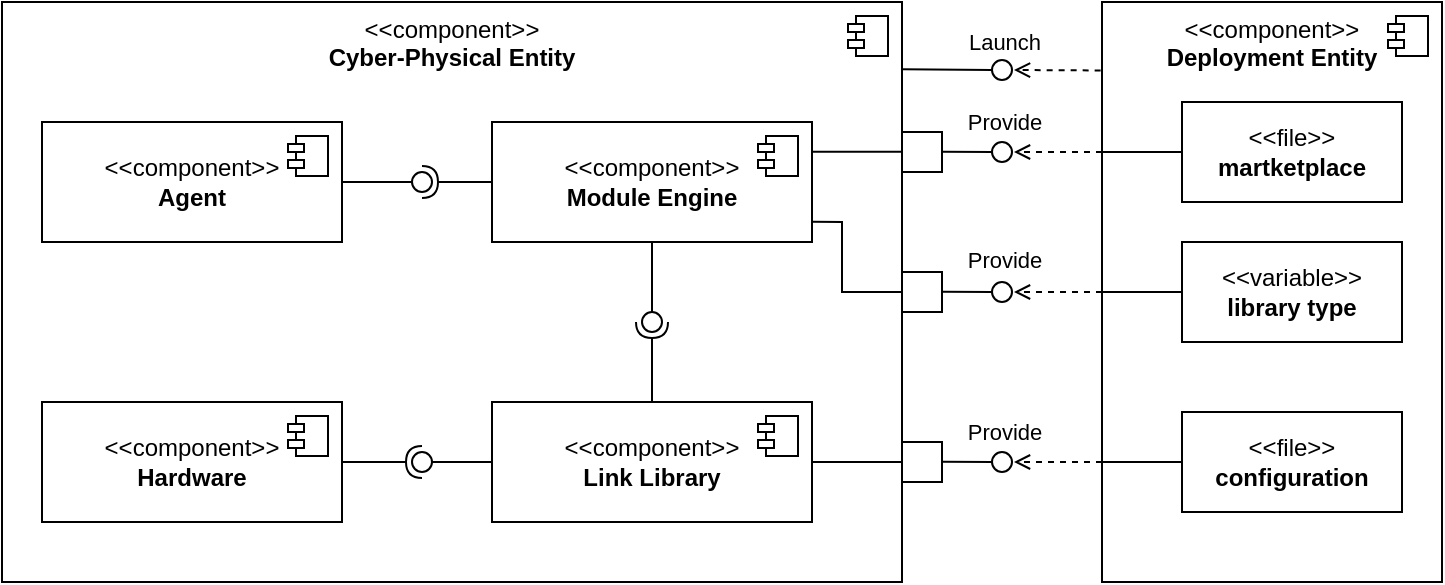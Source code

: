 <mxfile version="24.7.5">
  <diagram name="Page-1" id="5f0bae14-7c28-e335-631c-24af17079c00">
    <mxGraphModel dx="818" dy="478" grid="1" gridSize="10" guides="1" tooltips="1" connect="1" arrows="1" fold="1" page="1" pageScale="1" pageWidth="1100" pageHeight="850" background="none" math="0" shadow="0">
      <root>
        <mxCell id="0" />
        <mxCell id="1" parent="0" />
        <mxCell id="QRVDu110Z_ymX3Lmmi8w-39" value="&amp;lt;&amp;lt;component&amp;gt;&amp;gt;&lt;br&gt;&lt;b&gt;Deployment Entity&lt;/b&gt;" style="html=1;dropTarget=0;whiteSpace=wrap;horizontal=1;verticalAlign=top;" vertex="1" parent="1">
          <mxGeometry x="560" y="20" width="170" height="290" as="geometry" />
        </mxCell>
        <mxCell id="QRVDu110Z_ymX3Lmmi8w-40" value="" style="shape=module;jettyWidth=8;jettyHeight=4;" vertex="1" parent="QRVDu110Z_ymX3Lmmi8w-39">
          <mxGeometry x="1" width="20" height="20" relative="1" as="geometry">
            <mxPoint x="-27" y="7" as="offset" />
          </mxGeometry>
        </mxCell>
        <mxCell id="QRVDu110Z_ymX3Lmmi8w-8" value="&amp;lt;&amp;lt;component&amp;gt;&amp;gt;&lt;br&gt;&lt;b&gt;Cyber-Physical Entity&lt;/b&gt;" style="html=1;dropTarget=0;whiteSpace=wrap;verticalAlign=top;" vertex="1" parent="1">
          <mxGeometry x="10" y="20" width="450" height="290" as="geometry" />
        </mxCell>
        <mxCell id="QRVDu110Z_ymX3Lmmi8w-9" value="" style="shape=module;jettyWidth=8;jettyHeight=4;" vertex="1" parent="QRVDu110Z_ymX3Lmmi8w-8">
          <mxGeometry x="1" width="20" height="20" relative="1" as="geometry">
            <mxPoint x="-27" y="7" as="offset" />
          </mxGeometry>
        </mxCell>
        <mxCell id="QRVDu110Z_ymX3Lmmi8w-5" value="" style="rounded=0;orthogonalLoop=1;jettySize=auto;html=1;endArrow=halfCircle;endFill=0;endSize=6;strokeWidth=1;sketch=0;exitX=0;exitY=0.5;exitDx=0;exitDy=0;" edge="1" parent="1" source="QRVDu110Z_ymX3Lmmi8w-12">
          <mxGeometry relative="1" as="geometry">
            <mxPoint x="359.95" y="110.16" as="sourcePoint" />
            <mxPoint x="220" y="110" as="targetPoint" />
          </mxGeometry>
        </mxCell>
        <mxCell id="QRVDu110Z_ymX3Lmmi8w-6" value="" style="rounded=0;orthogonalLoop=1;jettySize=auto;html=1;endArrow=oval;endFill=0;sketch=0;sourcePerimeterSpacing=0;targetPerimeterSpacing=0;endSize=10;exitX=1;exitY=0.5;exitDx=0;exitDy=0;" edge="1" parent="1" source="QRVDu110Z_ymX3Lmmi8w-23">
          <mxGeometry relative="1" as="geometry">
            <mxPoint x="190" y="275" as="sourcePoint" />
            <mxPoint x="220" y="110" as="targetPoint" />
          </mxGeometry>
        </mxCell>
        <mxCell id="QRVDu110Z_ymX3Lmmi8w-7" value="" style="ellipse;whiteSpace=wrap;html=1;align=center;aspect=fixed;fillColor=none;strokeColor=none;resizable=0;perimeter=centerPerimeter;rotatable=0;allowArrows=0;points=[];outlineConnect=1;" vertex="1" parent="1">
          <mxGeometry x="215" y="260" width="10" height="10" as="geometry" />
        </mxCell>
        <mxCell id="QRVDu110Z_ymX3Lmmi8w-12" value="&amp;lt;&amp;lt;component&amp;gt;&amp;gt;&lt;br&gt;&lt;div&gt;&lt;b&gt;Module Engine&lt;/b&gt;&lt;/div&gt;" style="html=1;dropTarget=0;whiteSpace=wrap;" vertex="1" parent="1">
          <mxGeometry x="255" y="80" width="160" height="60" as="geometry" />
        </mxCell>
        <mxCell id="QRVDu110Z_ymX3Lmmi8w-13" value="" style="shape=module;jettyWidth=8;jettyHeight=4;" vertex="1" parent="QRVDu110Z_ymX3Lmmi8w-12">
          <mxGeometry x="1" width="20" height="20" relative="1" as="geometry">
            <mxPoint x="-27" y="7" as="offset" />
          </mxGeometry>
        </mxCell>
        <mxCell id="QRVDu110Z_ymX3Lmmi8w-14" value="&amp;lt;&amp;lt;component&amp;gt;&amp;gt;&lt;br&gt;&lt;b&gt;Link Library&lt;/b&gt;" style="html=1;dropTarget=0;whiteSpace=wrap;" vertex="1" parent="1">
          <mxGeometry x="255" y="220" width="160" height="60" as="geometry" />
        </mxCell>
        <mxCell id="QRVDu110Z_ymX3Lmmi8w-15" value="" style="shape=module;jettyWidth=8;jettyHeight=4;" vertex="1" parent="QRVDu110Z_ymX3Lmmi8w-14">
          <mxGeometry x="1" width="20" height="20" relative="1" as="geometry">
            <mxPoint x="-27" y="7" as="offset" />
          </mxGeometry>
        </mxCell>
        <mxCell id="QRVDu110Z_ymX3Lmmi8w-16" value="" style="rounded=0;orthogonalLoop=1;jettySize=auto;html=1;endArrow=halfCircle;endFill=0;endSize=6;strokeWidth=1;sketch=0;exitX=0.5;exitY=0;exitDx=0;exitDy=0;" edge="1" parent="1" source="QRVDu110Z_ymX3Lmmi8w-14">
          <mxGeometry relative="1" as="geometry">
            <mxPoint x="270" y="505" as="sourcePoint" />
            <mxPoint x="335" y="180" as="targetPoint" />
          </mxGeometry>
        </mxCell>
        <mxCell id="QRVDu110Z_ymX3Lmmi8w-17" value="" style="rounded=0;orthogonalLoop=1;jettySize=auto;html=1;endArrow=oval;endFill=0;sketch=0;sourcePerimeterSpacing=0;targetPerimeterSpacing=0;endSize=10;exitX=0.5;exitY=1;exitDx=0;exitDy=0;" edge="1" parent="1" source="QRVDu110Z_ymX3Lmmi8w-12">
          <mxGeometry relative="1" as="geometry">
            <mxPoint x="230" y="505" as="sourcePoint" />
            <mxPoint x="335" y="180" as="targetPoint" />
          </mxGeometry>
        </mxCell>
        <mxCell id="QRVDu110Z_ymX3Lmmi8w-19" value="&amp;lt;&amp;lt;component&amp;gt;&amp;gt;&lt;br&gt;&lt;b&gt;Hardware&lt;/b&gt;" style="html=1;dropTarget=0;whiteSpace=wrap;" vertex="1" parent="1">
          <mxGeometry x="30" y="220" width="150" height="60" as="geometry" />
        </mxCell>
        <mxCell id="QRVDu110Z_ymX3Lmmi8w-20" value="" style="shape=module;jettyWidth=8;jettyHeight=4;" vertex="1" parent="QRVDu110Z_ymX3Lmmi8w-19">
          <mxGeometry x="1" width="20" height="20" relative="1" as="geometry">
            <mxPoint x="-27" y="7" as="offset" />
          </mxGeometry>
        </mxCell>
        <mxCell id="QRVDu110Z_ymX3Lmmi8w-21" value="" style="rounded=0;orthogonalLoop=1;jettySize=auto;html=1;endArrow=oval;endFill=0;sketch=0;sourcePerimeterSpacing=0;targetPerimeterSpacing=0;endSize=10;exitX=0;exitY=0.5;exitDx=0;exitDy=0;" edge="1" parent="1" source="QRVDu110Z_ymX3Lmmi8w-14">
          <mxGeometry relative="1" as="geometry">
            <mxPoint x="140" y="80" as="sourcePoint" />
            <mxPoint x="220" y="250" as="targetPoint" />
          </mxGeometry>
        </mxCell>
        <mxCell id="QRVDu110Z_ymX3Lmmi8w-22" value="" style="rounded=0;orthogonalLoop=1;jettySize=auto;html=1;endArrow=halfCircle;endFill=0;endSize=6;strokeWidth=1;sketch=0;exitX=1;exitY=0.5;exitDx=0;exitDy=0;" edge="1" parent="1" source="QRVDu110Z_ymX3Lmmi8w-19">
          <mxGeometry relative="1" as="geometry">
            <mxPoint x="310" y="80" as="sourcePoint" />
            <mxPoint x="220" y="250" as="targetPoint" />
          </mxGeometry>
        </mxCell>
        <mxCell id="QRVDu110Z_ymX3Lmmi8w-23" value="&amp;lt;&amp;lt;component&amp;gt;&amp;gt;&lt;br&gt;&lt;b&gt;Agent&lt;/b&gt;" style="html=1;dropTarget=0;whiteSpace=wrap;" vertex="1" parent="1">
          <mxGeometry x="30" y="80" width="150" height="60" as="geometry" />
        </mxCell>
        <mxCell id="QRVDu110Z_ymX3Lmmi8w-24" value="" style="shape=module;jettyWidth=8;jettyHeight=4;" vertex="1" parent="QRVDu110Z_ymX3Lmmi8w-23">
          <mxGeometry x="1" width="20" height="20" relative="1" as="geometry">
            <mxPoint x="-27" y="7" as="offset" />
          </mxGeometry>
        </mxCell>
        <mxCell id="QRVDu110Z_ymX3Lmmi8w-25" value="" style="rounded=0;whiteSpace=wrap;html=1;" vertex="1" parent="1">
          <mxGeometry x="460" y="240" width="20" height="20" as="geometry" />
        </mxCell>
        <mxCell id="QRVDu110Z_ymX3Lmmi8w-29" value="&amp;lt;&amp;lt;file&amp;gt;&amp;gt;&lt;br&gt;&lt;b&gt;martketplace&lt;/b&gt;" style="html=1;whiteSpace=wrap;" vertex="1" parent="1">
          <mxGeometry x="600" y="70" width="110" height="50" as="geometry" />
        </mxCell>
        <mxCell id="QRVDu110Z_ymX3Lmmi8w-30" value="" style="endArrow=none;html=1;rounded=0;entryX=0;entryY=0.5;entryDx=0;entryDy=0;" edge="1" parent="1" target="QRVDu110Z_ymX3Lmmi8w-29">
          <mxGeometry width="50" height="50" relative="1" as="geometry">
            <mxPoint x="560" y="95" as="sourcePoint" />
            <mxPoint x="590" y="160" as="targetPoint" />
          </mxGeometry>
        </mxCell>
        <mxCell id="QRVDu110Z_ymX3Lmmi8w-31" value="" style="rounded=0;whiteSpace=wrap;html=1;" vertex="1" parent="1">
          <mxGeometry x="460" y="85" width="20" height="20" as="geometry" />
        </mxCell>
        <mxCell id="QRVDu110Z_ymX3Lmmi8w-32" value="" style="endArrow=none;html=1;rounded=0;exitX=1;exitY=0.5;exitDx=0;exitDy=0;entryX=0;entryY=0.5;entryDx=0;entryDy=0;" edge="1" parent="1">
          <mxGeometry width="50" height="50" relative="1" as="geometry">
            <mxPoint x="415" y="94.83" as="sourcePoint" />
            <mxPoint x="460" y="94.83" as="targetPoint" />
          </mxGeometry>
        </mxCell>
        <mxCell id="QRVDu110Z_ymX3Lmmi8w-33" value="&amp;lt;&amp;lt;file&amp;gt;&amp;gt;&lt;br&gt;&lt;b&gt;configuration&lt;/b&gt;" style="html=1;whiteSpace=wrap;" vertex="1" parent="1">
          <mxGeometry x="600" y="225" width="110" height="50" as="geometry" />
        </mxCell>
        <mxCell id="QRVDu110Z_ymX3Lmmi8w-34" value="" style="endArrow=none;html=1;rounded=0;entryX=0;entryY=0.5;entryDx=0;entryDy=0;" edge="1" parent="1" target="QRVDu110Z_ymX3Lmmi8w-33">
          <mxGeometry width="50" height="50" relative="1" as="geometry">
            <mxPoint x="560" y="250" as="sourcePoint" />
            <mxPoint x="560" y="150" as="targetPoint" />
          </mxGeometry>
        </mxCell>
        <mxCell id="QRVDu110Z_ymX3Lmmi8w-35" value="" style="endArrow=none;html=1;rounded=0;exitX=0;exitY=0.5;exitDx=0;exitDy=0;entryX=1;entryY=0.5;entryDx=0;entryDy=0;" edge="1" parent="1" source="QRVDu110Z_ymX3Lmmi8w-25" target="QRVDu110Z_ymX3Lmmi8w-14">
          <mxGeometry width="50" height="50" relative="1" as="geometry">
            <mxPoint x="550" y="260" as="sourcePoint" />
            <mxPoint x="610" y="260" as="targetPoint" />
          </mxGeometry>
        </mxCell>
        <mxCell id="QRVDu110Z_ymX3Lmmi8w-36" value="&amp;lt;&amp;lt;variable&amp;gt;&amp;gt;&lt;br&gt;&lt;b&gt;library type&lt;/b&gt;" style="html=1;whiteSpace=wrap;" vertex="1" parent="1">
          <mxGeometry x="600" y="140" width="110" height="50" as="geometry" />
        </mxCell>
        <mxCell id="QRVDu110Z_ymX3Lmmi8w-37" value="" style="endArrow=none;html=1;rounded=0;exitX=0;exitY=0.5;exitDx=0;exitDy=0;" edge="1" parent="1" source="QRVDu110Z_ymX3Lmmi8w-36">
          <mxGeometry width="50" height="50" relative="1" as="geometry">
            <mxPoint x="490" y="190" as="sourcePoint" />
            <mxPoint x="560" y="165" as="targetPoint" />
          </mxGeometry>
        </mxCell>
        <mxCell id="QRVDu110Z_ymX3Lmmi8w-45" value="" style="rounded=0;orthogonalLoop=1;jettySize=auto;html=1;endArrow=oval;endFill=0;sketch=0;sourcePerimeterSpacing=0;targetPerimeterSpacing=0;endSize=10;exitX=1;exitY=0.116;exitDx=0;exitDy=0;exitPerimeter=0;" edge="1" parent="1" source="QRVDu110Z_ymX3Lmmi8w-8">
          <mxGeometry relative="1" as="geometry">
            <mxPoint x="215" y="385" as="sourcePoint" />
            <mxPoint x="510" y="54" as="targetPoint" />
          </mxGeometry>
        </mxCell>
        <mxCell id="QRVDu110Z_ymX3Lmmi8w-47" value="" style="endArrow=open;html=1;rounded=0;exitX=-0.004;exitY=0.118;exitDx=0;exitDy=0;exitPerimeter=0;dashed=1;endFill=0;" edge="1" parent="1" source="QRVDu110Z_ymX3Lmmi8w-39">
          <mxGeometry width="50" height="50" relative="1" as="geometry">
            <mxPoint x="470" y="50" as="sourcePoint" />
            <mxPoint x="516" y="54" as="targetPoint" />
          </mxGeometry>
        </mxCell>
        <mxCell id="QRVDu110Z_ymX3Lmmi8w-48" value="Launch" style="edgeLabel;html=1;align=center;verticalAlign=middle;resizable=0;points=[];" vertex="1" connectable="0" parent="QRVDu110Z_ymX3Lmmi8w-47">
          <mxGeometry x="0.574" y="-2" relative="1" as="geometry">
            <mxPoint x="-15" y="-12" as="offset" />
          </mxGeometry>
        </mxCell>
        <mxCell id="QRVDu110Z_ymX3Lmmi8w-49" value="" style="rounded=0;whiteSpace=wrap;html=1;" vertex="1" parent="1">
          <mxGeometry x="460" y="155" width="20" height="20" as="geometry" />
        </mxCell>
        <mxCell id="QRVDu110Z_ymX3Lmmi8w-50" value="" style="endArrow=none;html=1;rounded=0;exitX=1;exitY=0.5;exitDx=0;exitDy=0;entryX=1;entryY=0.5;entryDx=0;entryDy=0;" edge="1" parent="1" target="QRVDu110Z_ymX3Lmmi8w-8">
          <mxGeometry width="50" height="50" relative="1" as="geometry">
            <mxPoint x="415" y="129.83" as="sourcePoint" />
            <mxPoint x="460" y="129.83" as="targetPoint" />
            <Array as="points">
              <mxPoint x="430" y="130" />
              <mxPoint x="430" y="165" />
            </Array>
          </mxGeometry>
        </mxCell>
        <mxCell id="QRVDu110Z_ymX3Lmmi8w-51" value="" style="rounded=0;orthogonalLoop=1;jettySize=auto;html=1;endArrow=oval;endFill=0;sketch=0;sourcePerimeterSpacing=0;targetPerimeterSpacing=0;endSize=10;exitX=1;exitY=0.116;exitDx=0;exitDy=0;exitPerimeter=0;" edge="1" parent="1">
          <mxGeometry relative="1" as="geometry">
            <mxPoint x="480" y="94.83" as="sourcePoint" />
            <mxPoint x="510" y="95" as="targetPoint" />
          </mxGeometry>
        </mxCell>
        <mxCell id="QRVDu110Z_ymX3Lmmi8w-52" value="" style="endArrow=open;html=1;rounded=0;dashed=1;endFill=0;" edge="1" parent="1">
          <mxGeometry width="50" height="50" relative="1" as="geometry">
            <mxPoint x="560" y="95" as="sourcePoint" />
            <mxPoint x="516" y="95" as="targetPoint" />
          </mxGeometry>
        </mxCell>
        <mxCell id="QRVDu110Z_ymX3Lmmi8w-53" value="Provide" style="edgeLabel;html=1;align=center;verticalAlign=middle;resizable=0;points=[];" vertex="1" connectable="0" parent="QRVDu110Z_ymX3Lmmi8w-52">
          <mxGeometry x="0.574" y="-2" relative="1" as="geometry">
            <mxPoint x="-15" y="-13" as="offset" />
          </mxGeometry>
        </mxCell>
        <mxCell id="QRVDu110Z_ymX3Lmmi8w-54" value="" style="rounded=0;orthogonalLoop=1;jettySize=auto;html=1;endArrow=oval;endFill=0;sketch=0;sourcePerimeterSpacing=0;targetPerimeterSpacing=0;endSize=10;exitX=1;exitY=0.116;exitDx=0;exitDy=0;exitPerimeter=0;" edge="1" parent="1">
          <mxGeometry relative="1" as="geometry">
            <mxPoint x="480" y="164.88" as="sourcePoint" />
            <mxPoint x="510" y="165" as="targetPoint" />
          </mxGeometry>
        </mxCell>
        <mxCell id="QRVDu110Z_ymX3Lmmi8w-55" value="" style="endArrow=open;html=1;rounded=0;dashed=1;endFill=0;" edge="1" parent="1">
          <mxGeometry width="50" height="50" relative="1" as="geometry">
            <mxPoint x="560" y="165" as="sourcePoint" />
            <mxPoint x="516" y="165" as="targetPoint" />
          </mxGeometry>
        </mxCell>
        <mxCell id="QRVDu110Z_ymX3Lmmi8w-56" value="Provide" style="edgeLabel;html=1;align=center;verticalAlign=middle;resizable=0;points=[];" vertex="1" connectable="0" parent="QRVDu110Z_ymX3Lmmi8w-55">
          <mxGeometry x="0.574" y="-2" relative="1" as="geometry">
            <mxPoint x="-15" y="-14" as="offset" />
          </mxGeometry>
        </mxCell>
        <mxCell id="QRVDu110Z_ymX3Lmmi8w-57" value="" style="rounded=0;orthogonalLoop=1;jettySize=auto;html=1;endArrow=oval;endFill=0;sketch=0;sourcePerimeterSpacing=0;targetPerimeterSpacing=0;endSize=10;exitX=1;exitY=0.116;exitDx=0;exitDy=0;exitPerimeter=0;" edge="1" parent="1">
          <mxGeometry relative="1" as="geometry">
            <mxPoint x="480" y="249.88" as="sourcePoint" />
            <mxPoint x="510" y="250" as="targetPoint" />
          </mxGeometry>
        </mxCell>
        <mxCell id="QRVDu110Z_ymX3Lmmi8w-58" value="" style="endArrow=open;html=1;rounded=0;dashed=1;endFill=0;" edge="1" parent="1">
          <mxGeometry width="50" height="50" relative="1" as="geometry">
            <mxPoint x="560" y="250" as="sourcePoint" />
            <mxPoint x="516" y="250" as="targetPoint" />
          </mxGeometry>
        </mxCell>
        <mxCell id="QRVDu110Z_ymX3Lmmi8w-59" value="Provide" style="edgeLabel;html=1;align=center;verticalAlign=middle;resizable=0;points=[];" vertex="1" connectable="0" parent="QRVDu110Z_ymX3Lmmi8w-58">
          <mxGeometry x="0.574" y="-2" relative="1" as="geometry">
            <mxPoint x="-15" y="-13" as="offset" />
          </mxGeometry>
        </mxCell>
      </root>
    </mxGraphModel>
  </diagram>
</mxfile>
